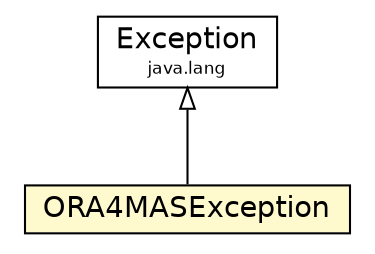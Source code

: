 #!/usr/local/bin/dot
#
# Class diagram 
# Generated by UMLGraph version R5_6_6-1-g9240c4 (http://www.umlgraph.org/)
#

digraph G {
	edge [fontname="Helvetica",fontsize=10,labelfontname="Helvetica",labelfontsize=10];
	node [fontname="Helvetica",fontsize=10,shape=plaintext];
	nodesep=0.25;
	ranksep=0.5;
	// ora4mas.nopl.ORA4MASException
	c8514 [label=<<table title="ora4mas.nopl.ORA4MASException" border="0" cellborder="1" cellspacing="0" cellpadding="2" port="p" bgcolor="lemonChiffon" href="./ORA4MASException.html">
		<tr><td><table border="0" cellspacing="0" cellpadding="1">
<tr><td align="center" balign="center"> ORA4MASException </td></tr>
		</table></td></tr>
		</table>>, URL="./ORA4MASException.html", fontname="Helvetica", fontcolor="black", fontsize=14.0];
	//ora4mas.nopl.ORA4MASException extends java.lang.Exception
	c8536:p -> c8514:p [dir=back,arrowtail=empty];
	// java.lang.Exception
	c8536 [label=<<table title="java.lang.Exception" border="0" cellborder="1" cellspacing="0" cellpadding="2" port="p" href="http://java.sun.com/j2se/1.4.2/docs/api/java/lang/Exception.html">
		<tr><td><table border="0" cellspacing="0" cellpadding="1">
<tr><td align="center" balign="center"> Exception </td></tr>
<tr><td align="center" balign="center"><font point-size="8.0"> java.lang </font></td></tr>
		</table></td></tr>
		</table>>, URL="http://java.sun.com/j2se/1.4.2/docs/api/java/lang/Exception.html", fontname="Helvetica", fontcolor="black", fontsize=14.0];
}


